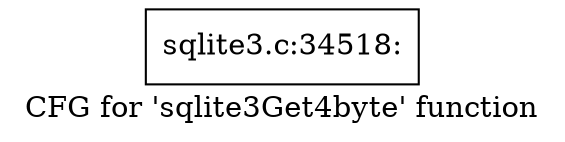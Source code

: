 digraph "CFG for 'sqlite3Get4byte' function" {
	label="CFG for 'sqlite3Get4byte' function";

	Node0x55c0f7653b20 [shape=record,label="{sqlite3.c:34518:}"];
}
